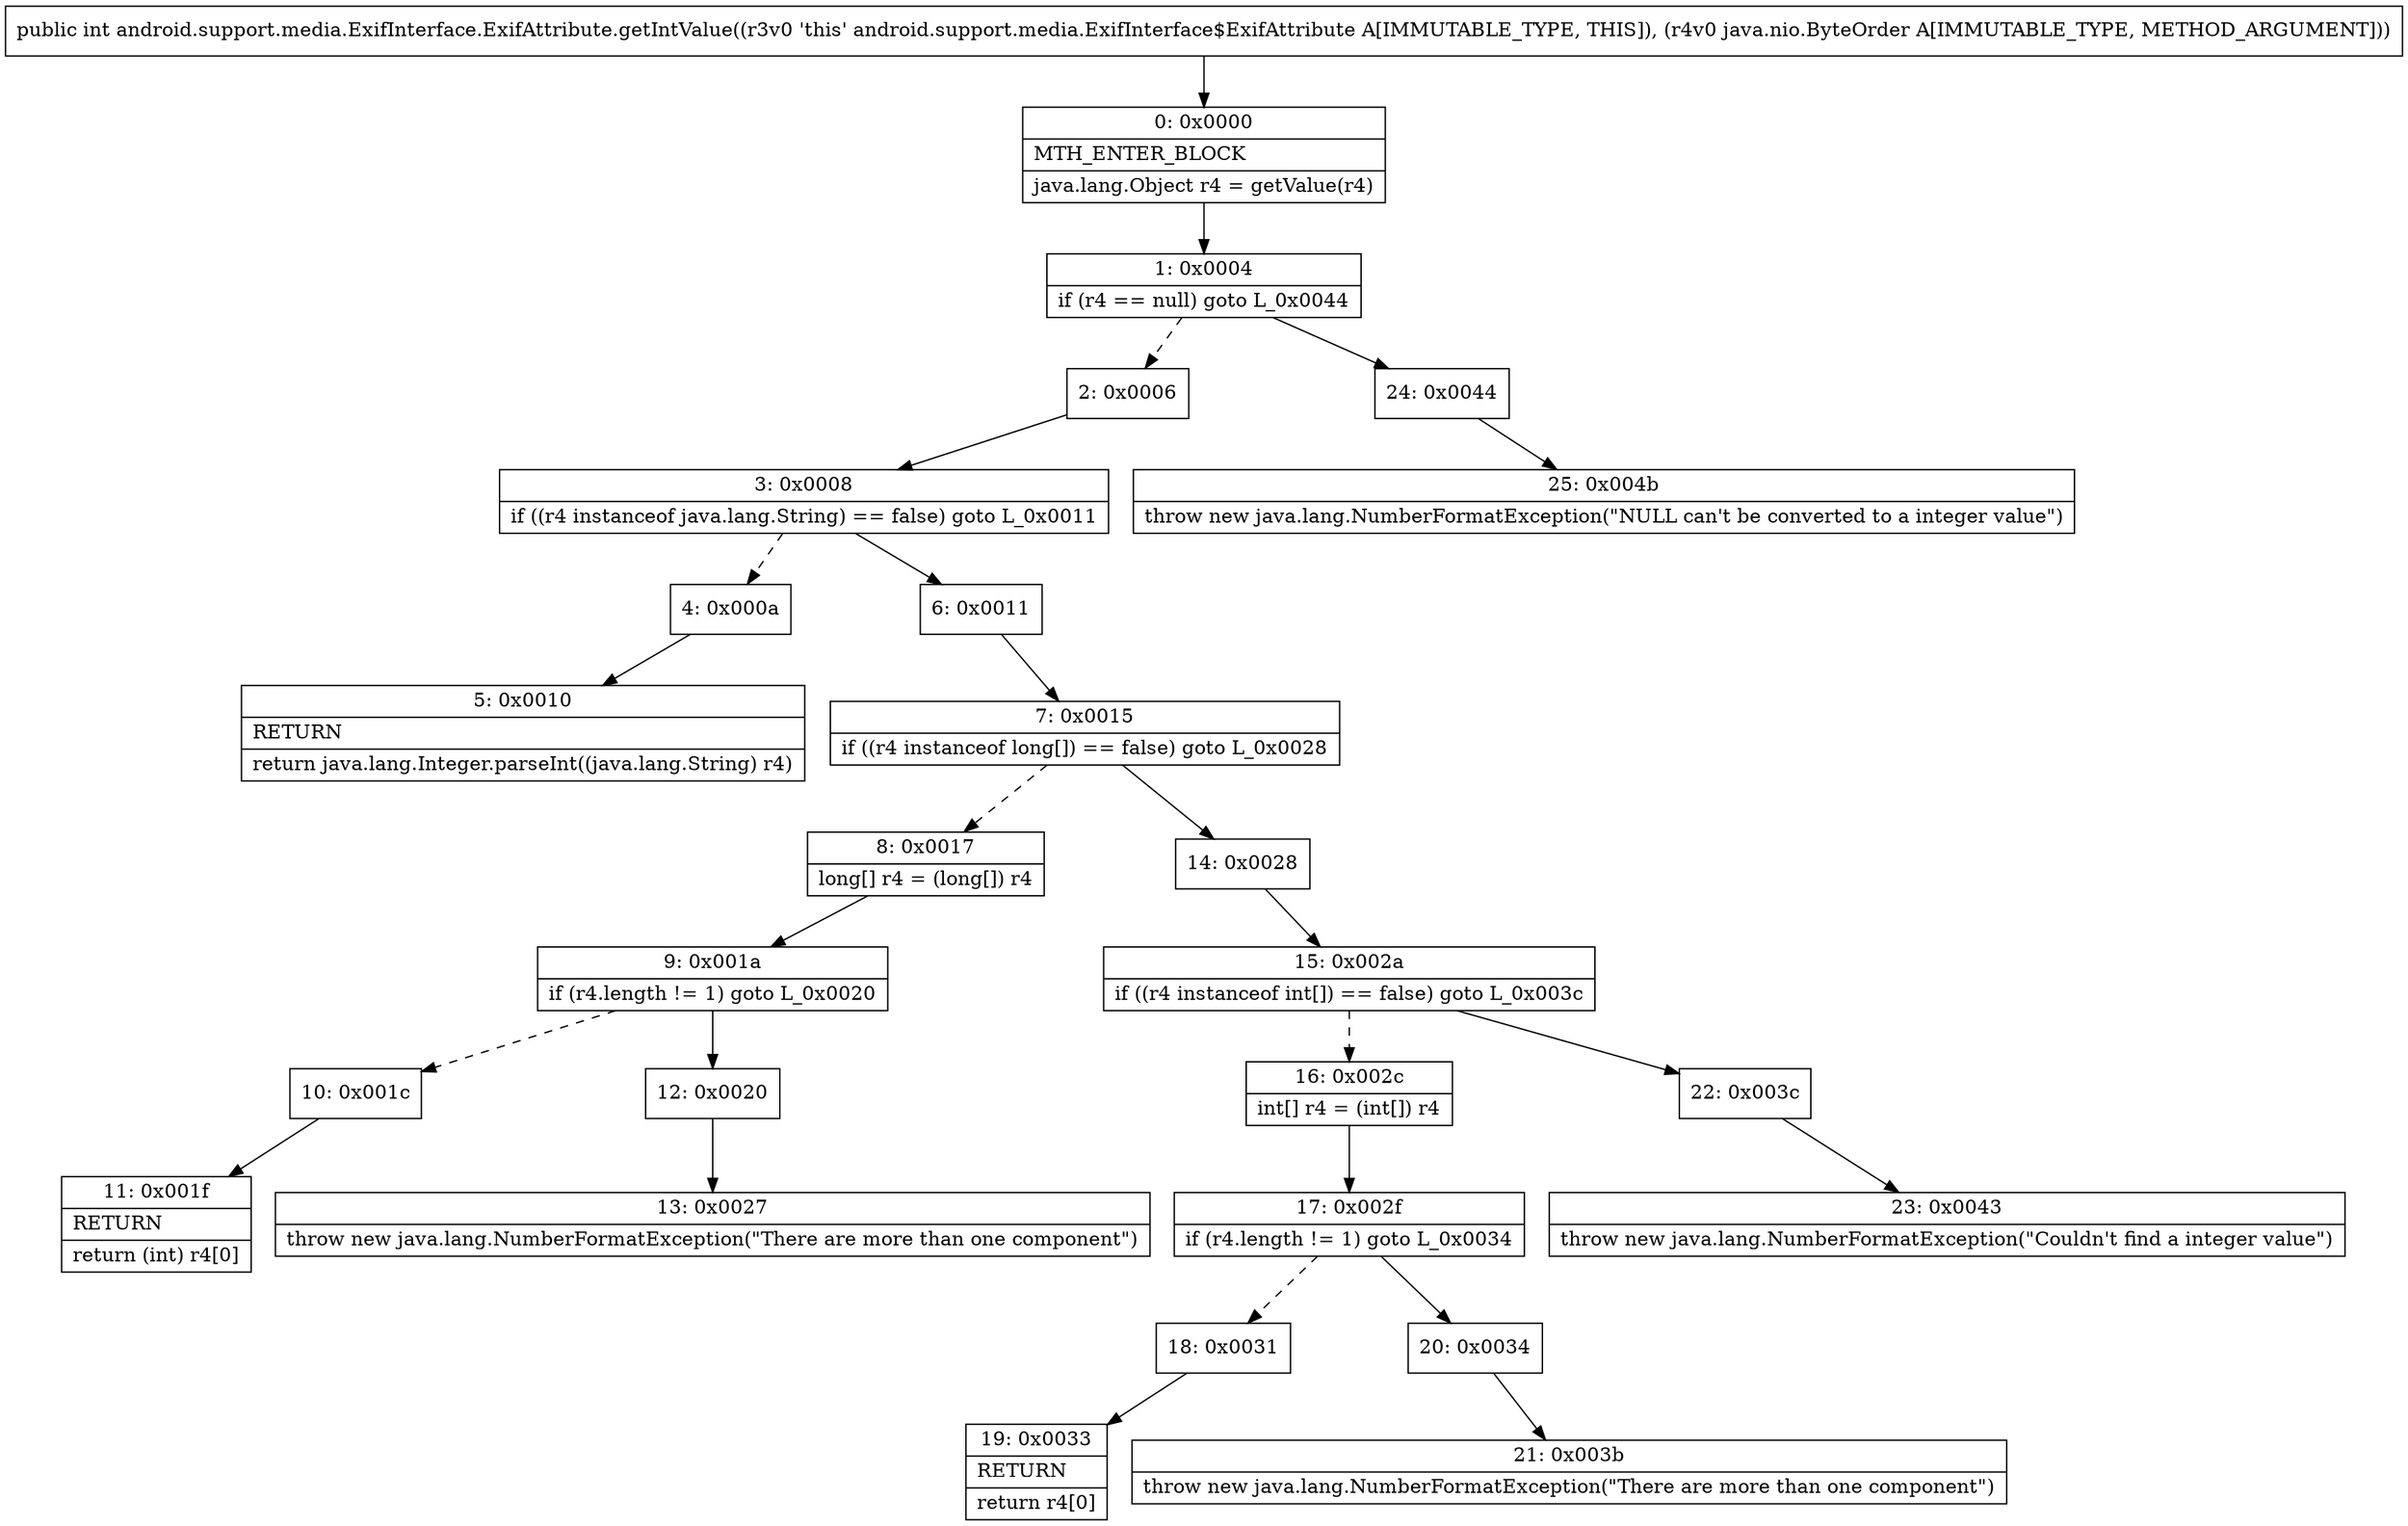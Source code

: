 digraph "CFG forandroid.support.media.ExifInterface.ExifAttribute.getIntValue(Ljava\/nio\/ByteOrder;)I" {
Node_0 [shape=record,label="{0\:\ 0x0000|MTH_ENTER_BLOCK\l|java.lang.Object r4 = getValue(r4)\l}"];
Node_1 [shape=record,label="{1\:\ 0x0004|if (r4 == null) goto L_0x0044\l}"];
Node_2 [shape=record,label="{2\:\ 0x0006}"];
Node_3 [shape=record,label="{3\:\ 0x0008|if ((r4 instanceof java.lang.String) == false) goto L_0x0011\l}"];
Node_4 [shape=record,label="{4\:\ 0x000a}"];
Node_5 [shape=record,label="{5\:\ 0x0010|RETURN\l|return java.lang.Integer.parseInt((java.lang.String) r4)\l}"];
Node_6 [shape=record,label="{6\:\ 0x0011}"];
Node_7 [shape=record,label="{7\:\ 0x0015|if ((r4 instanceof long[]) == false) goto L_0x0028\l}"];
Node_8 [shape=record,label="{8\:\ 0x0017|long[] r4 = (long[]) r4\l}"];
Node_9 [shape=record,label="{9\:\ 0x001a|if (r4.length != 1) goto L_0x0020\l}"];
Node_10 [shape=record,label="{10\:\ 0x001c}"];
Node_11 [shape=record,label="{11\:\ 0x001f|RETURN\l|return (int) r4[0]\l}"];
Node_12 [shape=record,label="{12\:\ 0x0020}"];
Node_13 [shape=record,label="{13\:\ 0x0027|throw new java.lang.NumberFormatException(\"There are more than one component\")\l}"];
Node_14 [shape=record,label="{14\:\ 0x0028}"];
Node_15 [shape=record,label="{15\:\ 0x002a|if ((r4 instanceof int[]) == false) goto L_0x003c\l}"];
Node_16 [shape=record,label="{16\:\ 0x002c|int[] r4 = (int[]) r4\l}"];
Node_17 [shape=record,label="{17\:\ 0x002f|if (r4.length != 1) goto L_0x0034\l}"];
Node_18 [shape=record,label="{18\:\ 0x0031}"];
Node_19 [shape=record,label="{19\:\ 0x0033|RETURN\l|return r4[0]\l}"];
Node_20 [shape=record,label="{20\:\ 0x0034}"];
Node_21 [shape=record,label="{21\:\ 0x003b|throw new java.lang.NumberFormatException(\"There are more than one component\")\l}"];
Node_22 [shape=record,label="{22\:\ 0x003c}"];
Node_23 [shape=record,label="{23\:\ 0x0043|throw new java.lang.NumberFormatException(\"Couldn't find a integer value\")\l}"];
Node_24 [shape=record,label="{24\:\ 0x0044}"];
Node_25 [shape=record,label="{25\:\ 0x004b|throw new java.lang.NumberFormatException(\"NULL can't be converted to a integer value\")\l}"];
MethodNode[shape=record,label="{public int android.support.media.ExifInterface.ExifAttribute.getIntValue((r3v0 'this' android.support.media.ExifInterface$ExifAttribute A[IMMUTABLE_TYPE, THIS]), (r4v0 java.nio.ByteOrder A[IMMUTABLE_TYPE, METHOD_ARGUMENT])) }"];
MethodNode -> Node_0;
Node_0 -> Node_1;
Node_1 -> Node_2[style=dashed];
Node_1 -> Node_24;
Node_2 -> Node_3;
Node_3 -> Node_4[style=dashed];
Node_3 -> Node_6;
Node_4 -> Node_5;
Node_6 -> Node_7;
Node_7 -> Node_8[style=dashed];
Node_7 -> Node_14;
Node_8 -> Node_9;
Node_9 -> Node_10[style=dashed];
Node_9 -> Node_12;
Node_10 -> Node_11;
Node_12 -> Node_13;
Node_14 -> Node_15;
Node_15 -> Node_16[style=dashed];
Node_15 -> Node_22;
Node_16 -> Node_17;
Node_17 -> Node_18[style=dashed];
Node_17 -> Node_20;
Node_18 -> Node_19;
Node_20 -> Node_21;
Node_22 -> Node_23;
Node_24 -> Node_25;
}

